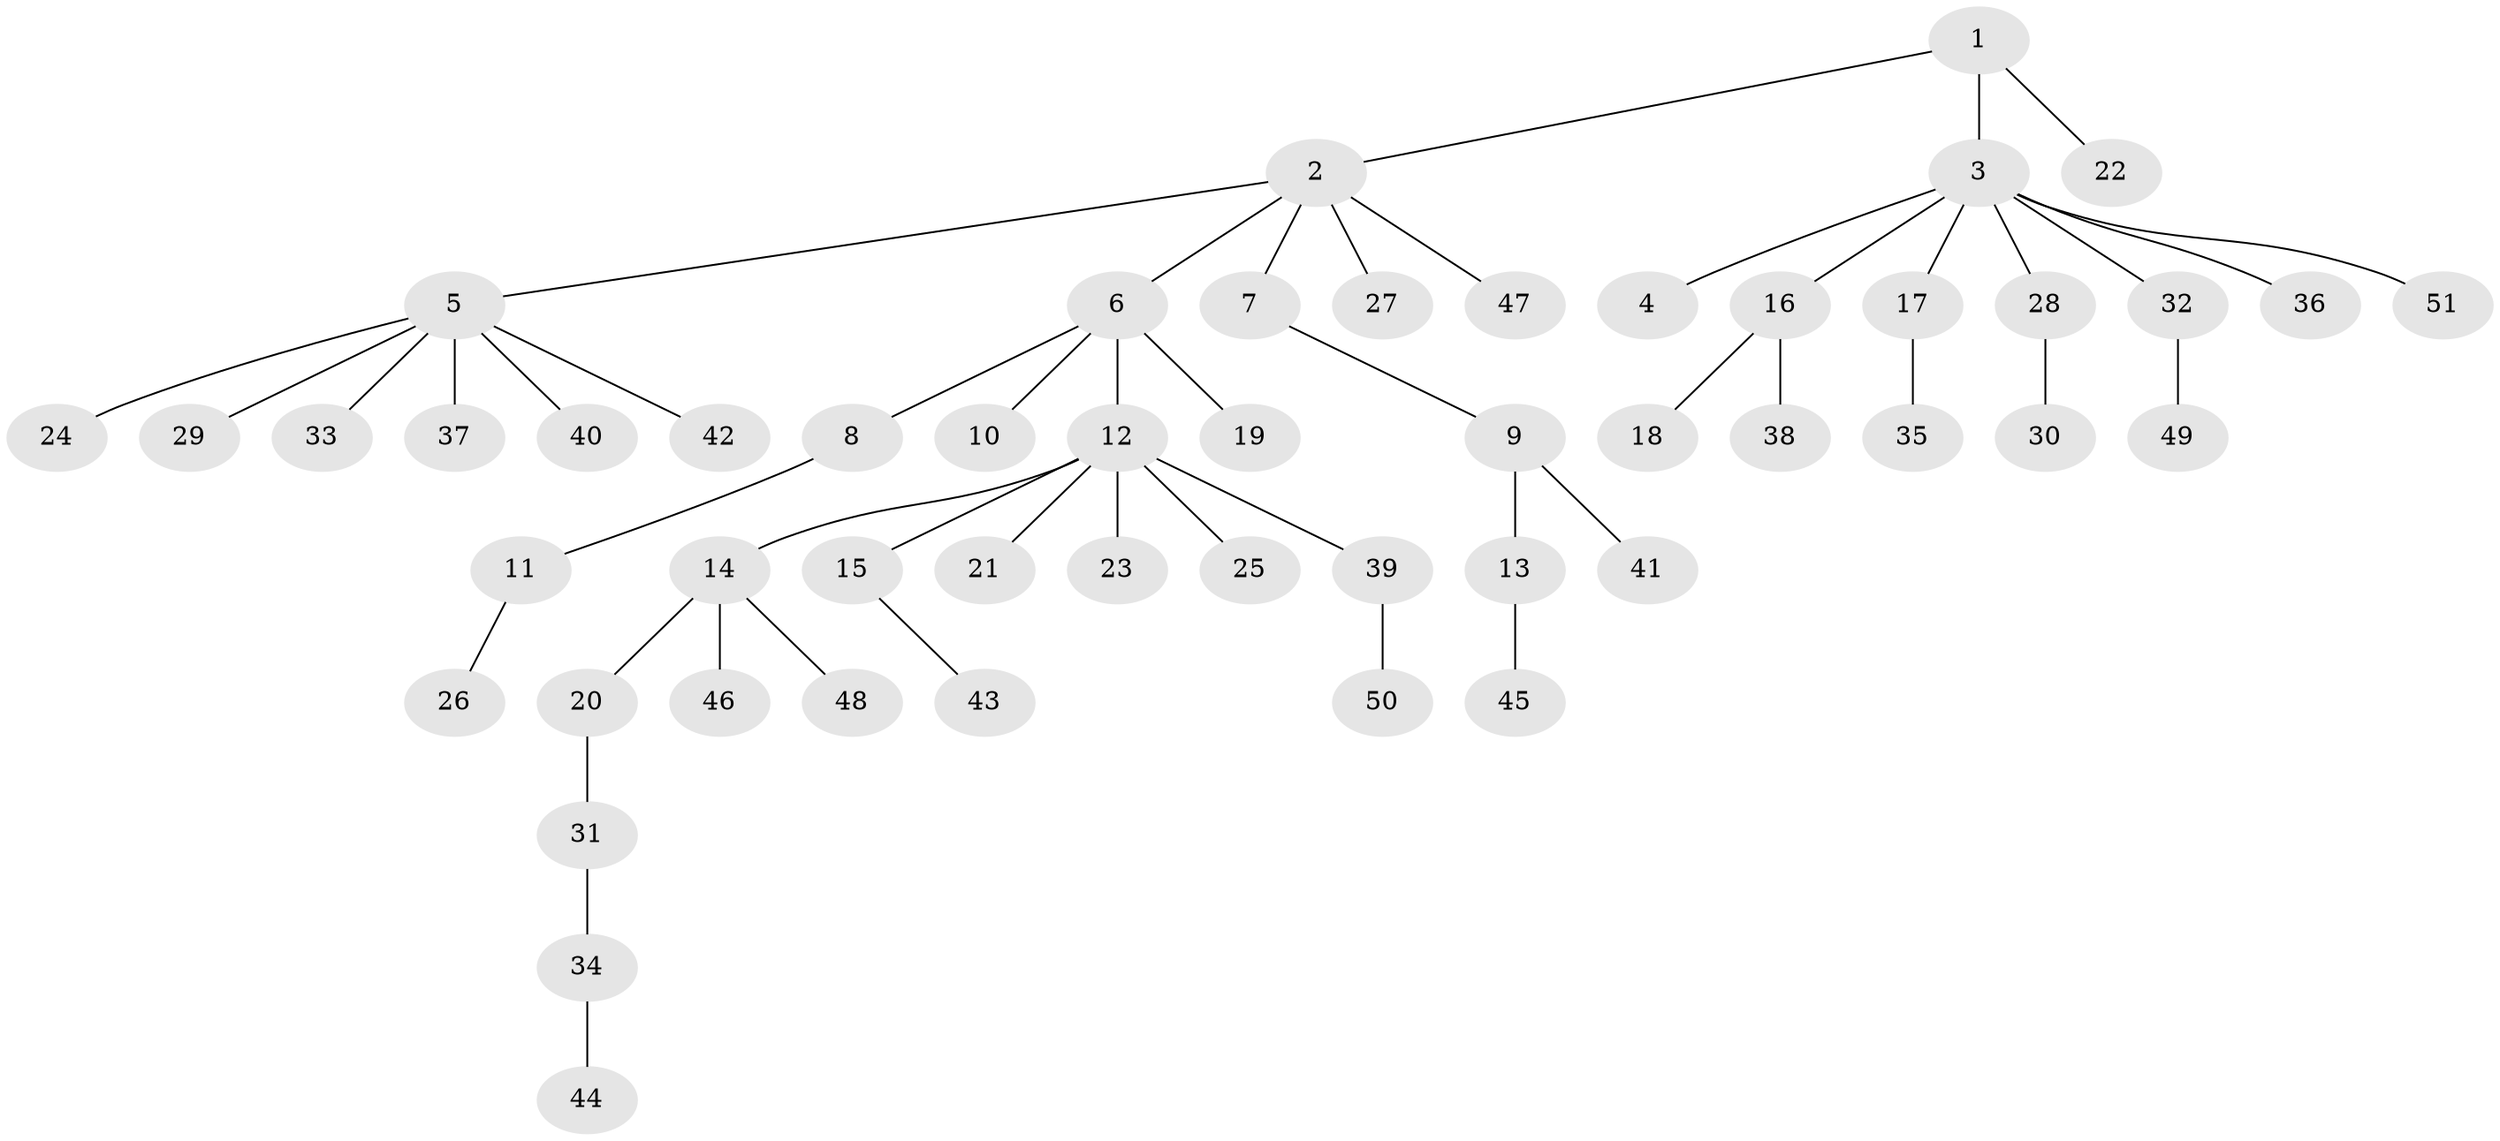 // coarse degree distribution, {2: 0.15151515151515152, 6: 0.09090909090909091, 7: 0.030303030303030304, 1: 0.6666666666666666, 4: 0.030303030303030304, 3: 0.030303030303030304}
// Generated by graph-tools (version 1.1) at 2025/51/02/27/25 19:51:59]
// undirected, 51 vertices, 50 edges
graph export_dot {
graph [start="1"]
  node [color=gray90,style=filled];
  1;
  2;
  3;
  4;
  5;
  6;
  7;
  8;
  9;
  10;
  11;
  12;
  13;
  14;
  15;
  16;
  17;
  18;
  19;
  20;
  21;
  22;
  23;
  24;
  25;
  26;
  27;
  28;
  29;
  30;
  31;
  32;
  33;
  34;
  35;
  36;
  37;
  38;
  39;
  40;
  41;
  42;
  43;
  44;
  45;
  46;
  47;
  48;
  49;
  50;
  51;
  1 -- 2;
  1 -- 3;
  1 -- 22;
  2 -- 5;
  2 -- 6;
  2 -- 7;
  2 -- 27;
  2 -- 47;
  3 -- 4;
  3 -- 16;
  3 -- 17;
  3 -- 28;
  3 -- 32;
  3 -- 36;
  3 -- 51;
  5 -- 24;
  5 -- 29;
  5 -- 33;
  5 -- 37;
  5 -- 40;
  5 -- 42;
  6 -- 8;
  6 -- 10;
  6 -- 12;
  6 -- 19;
  7 -- 9;
  8 -- 11;
  9 -- 13;
  9 -- 41;
  11 -- 26;
  12 -- 14;
  12 -- 15;
  12 -- 21;
  12 -- 23;
  12 -- 25;
  12 -- 39;
  13 -- 45;
  14 -- 20;
  14 -- 46;
  14 -- 48;
  15 -- 43;
  16 -- 18;
  16 -- 38;
  17 -- 35;
  20 -- 31;
  28 -- 30;
  31 -- 34;
  32 -- 49;
  34 -- 44;
  39 -- 50;
}
